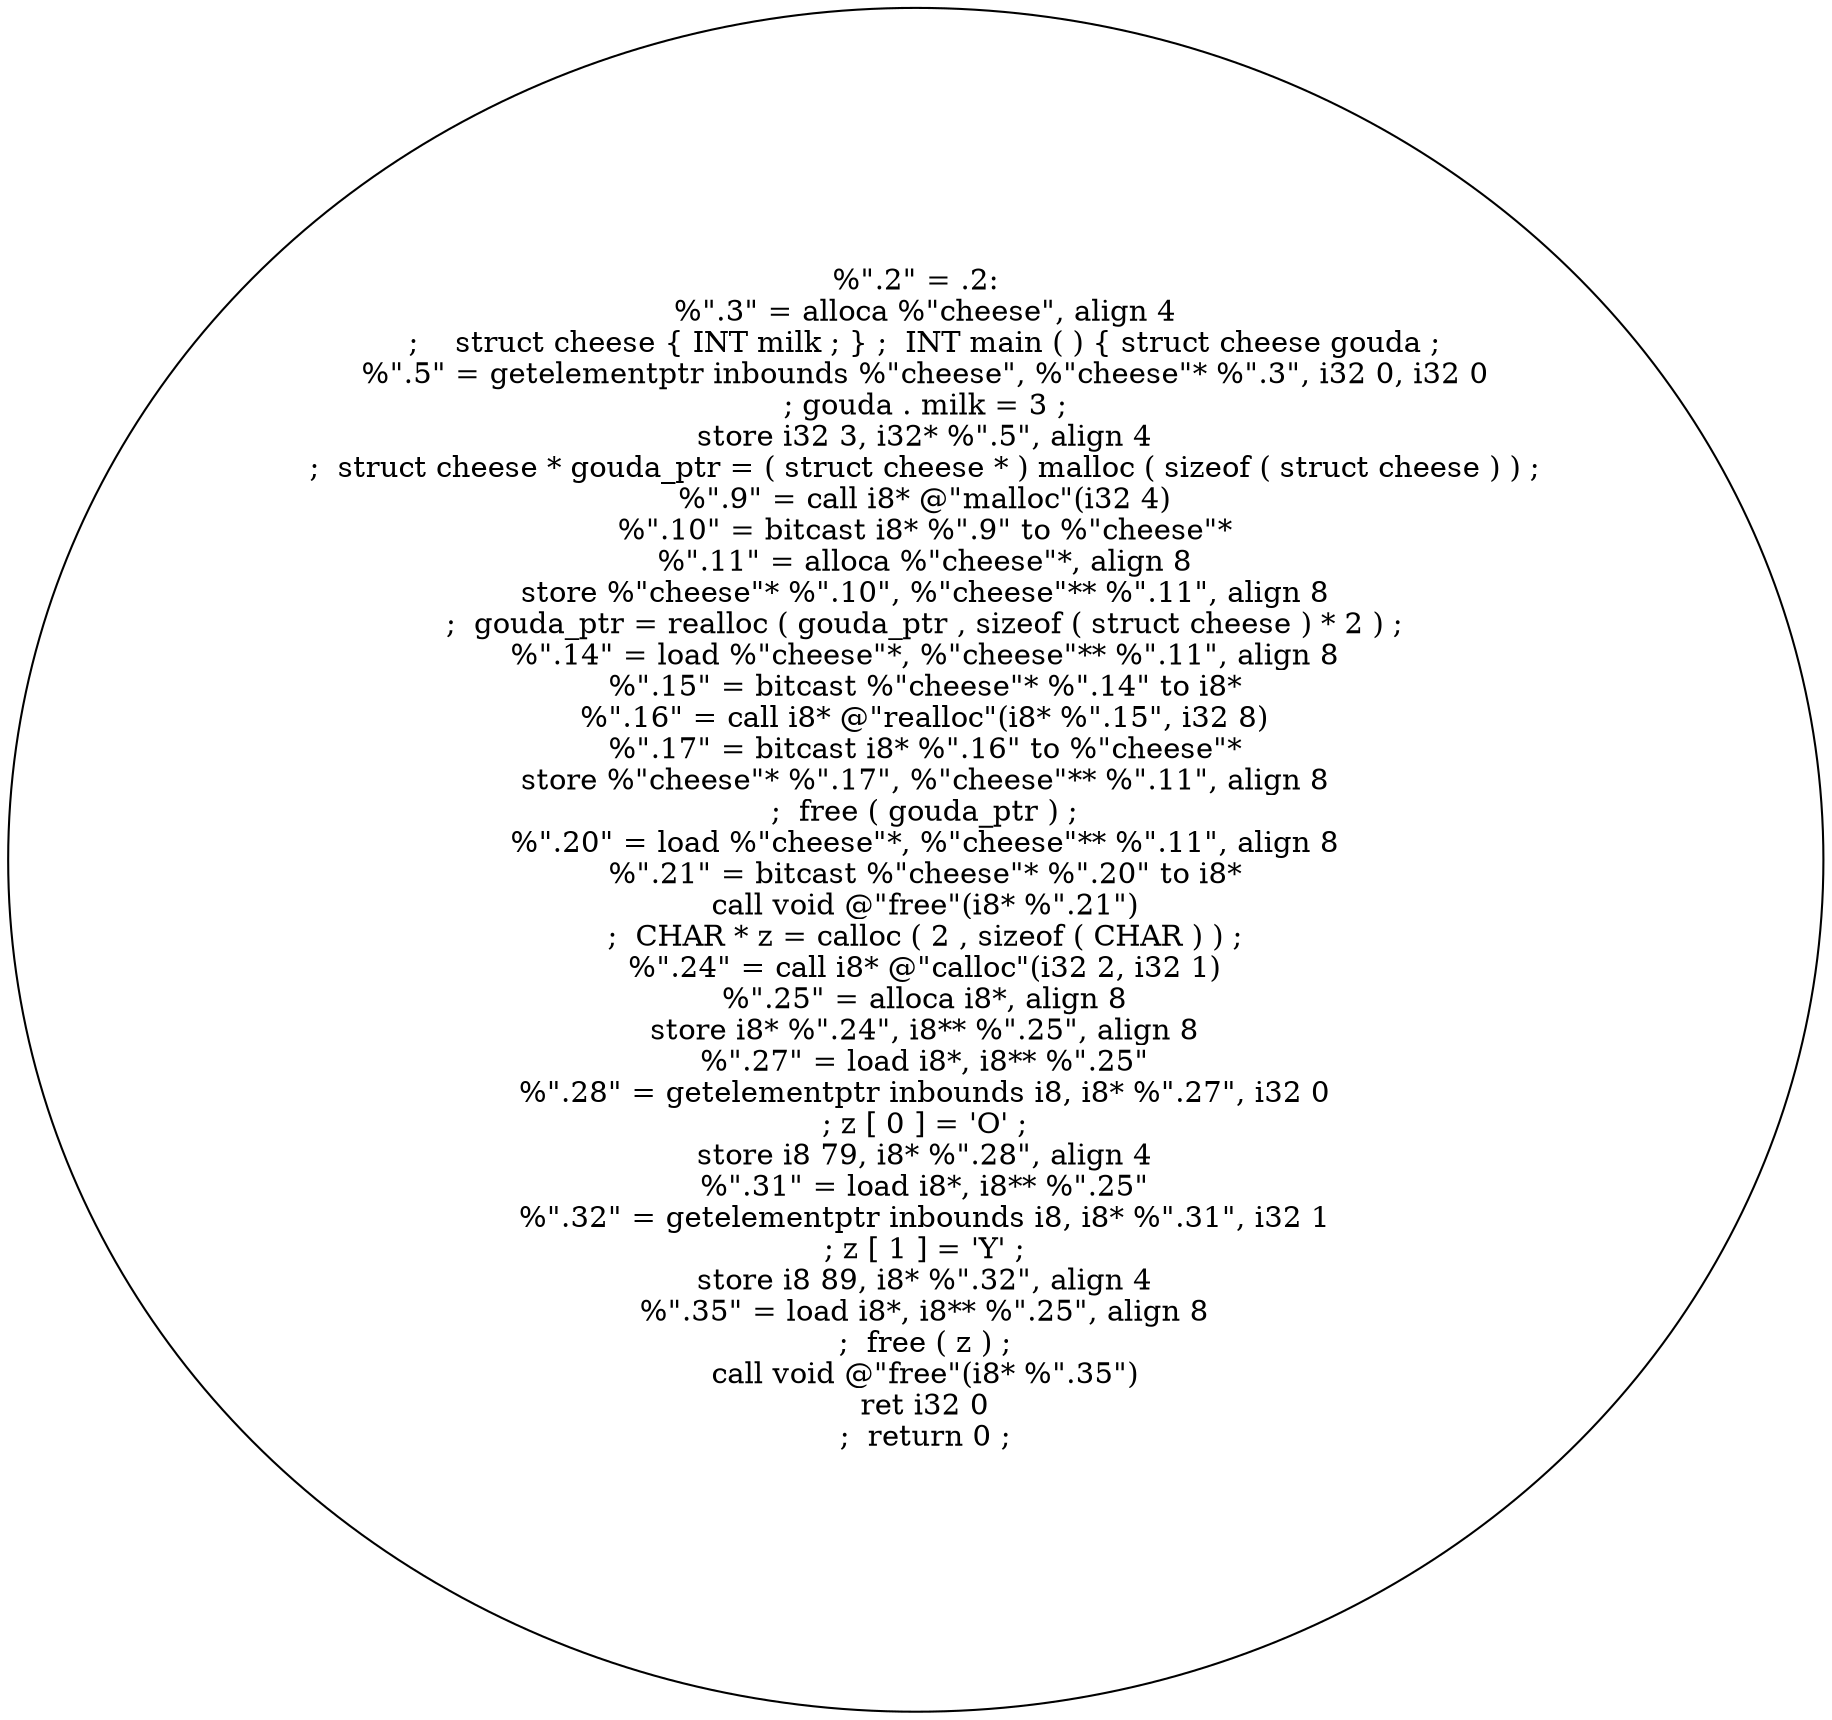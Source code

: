 digraph AST {
  "125702255785968" [label="%\".2\" = .2:
  %\".3\" = alloca %\"cheese\", align 4
  ;    struct cheese { INT milk ; } ;  INT main ( ) { struct cheese gouda ;
  %\".5\" = getelementptr inbounds %\"cheese\", %\"cheese\"* %\".3\", i32 0, i32 0
  ; gouda . milk = 3 ;
  store i32 3, i32* %\".5\", align 4
  ;  struct cheese * gouda_ptr = ( struct cheese * ) malloc ( sizeof ( struct cheese ) ) ;
  %\".9\" = call i8* @\"malloc\"(i32 4)
  %\".10\" = bitcast i8* %\".9\" to %\"cheese\"*
  %\".11\" = alloca %\"cheese\"*, align 8
  store %\"cheese\"* %\".10\", %\"cheese\"** %\".11\", align 8
  ;  gouda_ptr = realloc ( gouda_ptr , sizeof ( struct cheese ) * 2 ) ;
  %\".14\" = load %\"cheese\"*, %\"cheese\"** %\".11\", align 8
  %\".15\" = bitcast %\"cheese\"* %\".14\" to i8*
  %\".16\" = call i8* @\"realloc\"(i8* %\".15\", i32 8)
  %\".17\" = bitcast i8* %\".16\" to %\"cheese\"*
  store %\"cheese\"* %\".17\", %\"cheese\"** %\".11\", align 8
  ;  free ( gouda_ptr ) ;
  %\".20\" = load %\"cheese\"*, %\"cheese\"** %\".11\", align 8
  %\".21\" = bitcast %\"cheese\"* %\".20\" to i8*
  call void @\"free\"(i8* %\".21\")
  ;  CHAR * z = calloc ( 2 , sizeof ( CHAR ) ) ;
  %\".24\" = call i8* @\"calloc\"(i32 2, i32 1)
  %\".25\" = alloca i8*, align 8
  store i8* %\".24\", i8** %\".25\", align 8
  %\".27\" = load i8*, i8** %\".25\"
  %\".28\" = getelementptr inbounds i8, i8* %\".27\", i32 0
  ; z [ 0 ] = 'O' ;
  store i8 79, i8* %\".28\", align 4
  %\".31\" = load i8*, i8** %\".25\"
  %\".32\" = getelementptr inbounds i8, i8* %\".31\", i32 1
  ; z [ 1 ] = 'Y' ;
  store i8 89, i8* %\".32\", align 4
  %\".35\" = load i8*, i8** %\".25\", align 8
  ;  free ( z ) ;
  call void @\"free\"(i8* %\".35\")
  ret i32 0
  ;  return 0 ;"];
}
